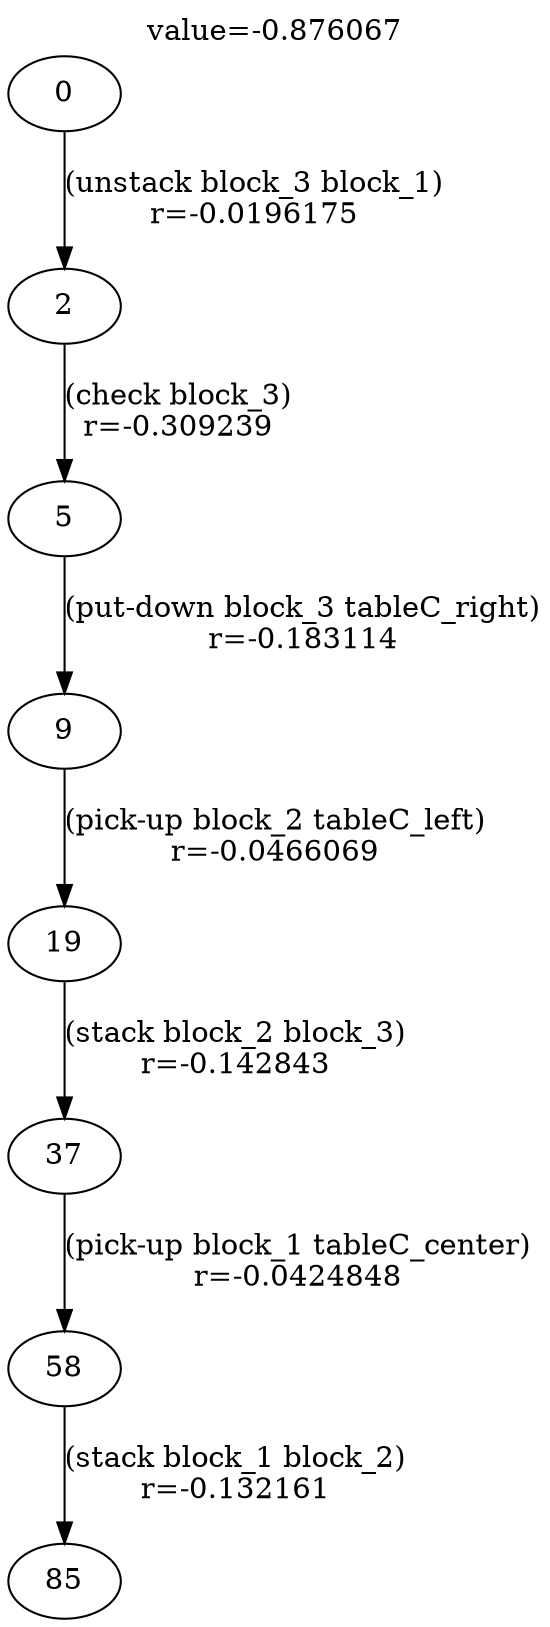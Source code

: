 digraph g{
label="value=-0.876067"
labelloc=top
0->2 [ label="(unstack block_3 block_1)
r=-0.0196175" ];
2->5 [ label="(check block_3)
r=-0.309239" ];
5->9 [ label="(put-down block_3 tableC_right)
r=-0.183114" ];
9->19 [ label="(pick-up block_2 tableC_left)
r=-0.0466069" ];
19->37 [ label="(stack block_2 block_3)
r=-0.142843" ];
37->58 [ label="(pick-up block_1 tableC_center)
r=-0.0424848" ];
58->85 [ label="(stack block_1 block_2)
r=-0.132161" ];
}
